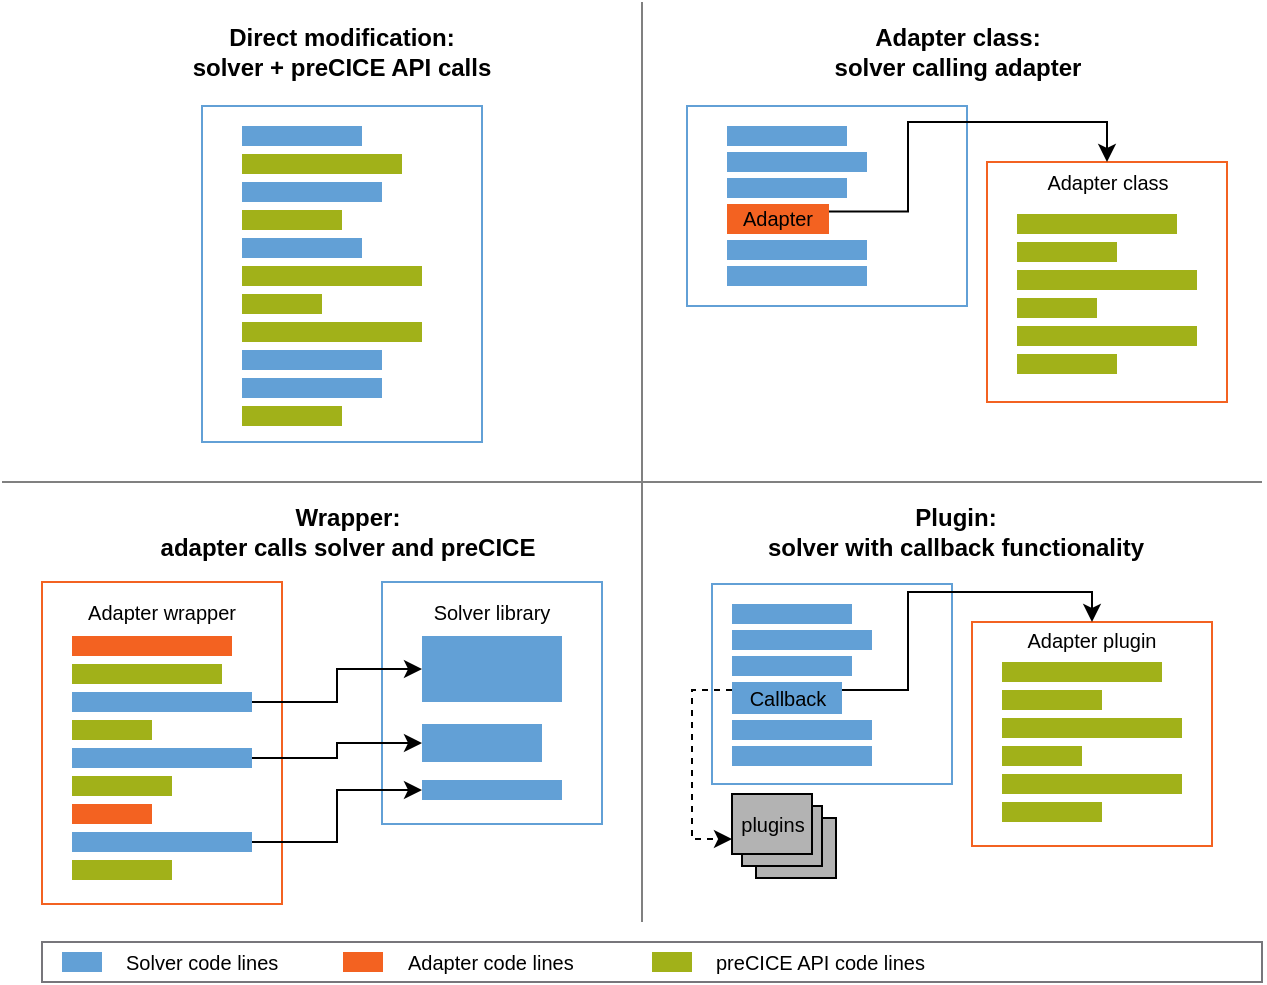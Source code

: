 <mxfile version="27.1.6">
  <diagram id="naa_YGCs2bm0aunMuVge" name="Page-1">
    <mxGraphModel dx="1389" dy="779" grid="1" gridSize="10" guides="1" tooltips="1" connect="1" arrows="1" fold="1" page="1" pageScale="1" pageWidth="850" pageHeight="1100" math="0" shadow="0">
      <root>
        <mxCell id="0" />
        <mxCell id="1" parent="0" />
        <mxCell id="hO5_n6e-DhKpbNlHHBjC-3" value="" style="group" parent="1" vertex="1" connectable="0">
          <mxGeometry x="220" y="232" width="140" height="168" as="geometry" />
        </mxCell>
        <mxCell id="RRKZJ2GyWsxU2LrKrGIv-1" value="" style="rounded=0;whiteSpace=wrap;html=1;strokeColor=#62A0D6;" parent="hO5_n6e-DhKpbNlHHBjC-3" vertex="1">
          <mxGeometry width="140" height="168" as="geometry" />
        </mxCell>
        <mxCell id="RRKZJ2GyWsxU2LrKrGIv-2" value="" style="rounded=0;whiteSpace=wrap;html=1;strokeColor=none;fillColor=#A1B119;" parent="hO5_n6e-DhKpbNlHHBjC-3" vertex="1">
          <mxGeometry x="20" y="80" width="90" height="10" as="geometry" />
        </mxCell>
        <mxCell id="RRKZJ2GyWsxU2LrKrGIv-3" value="" style="rounded=0;whiteSpace=wrap;html=1;strokeColor=none;fillColor=#62A0D6;" parent="hO5_n6e-DhKpbNlHHBjC-3" vertex="1">
          <mxGeometry x="20" y="10" width="60" height="10" as="geometry" />
        </mxCell>
        <mxCell id="RRKZJ2GyWsxU2LrKrGIv-4" value="" style="rounded=0;whiteSpace=wrap;html=1;strokeColor=none;fillColor=#62A0D6;" parent="hO5_n6e-DhKpbNlHHBjC-3" vertex="1">
          <mxGeometry x="20" y="38" width="70" height="10" as="geometry" />
        </mxCell>
        <mxCell id="RRKZJ2GyWsxU2LrKrGIv-5" value="" style="rounded=0;whiteSpace=wrap;html=1;strokeColor=none;fillColor=#62A0D6;" parent="hO5_n6e-DhKpbNlHHBjC-3" vertex="1">
          <mxGeometry x="20" y="66" width="60" height="10" as="geometry" />
        </mxCell>
        <mxCell id="RRKZJ2GyWsxU2LrKrGIv-7" value="" style="rounded=0;whiteSpace=wrap;html=1;strokeColor=none;fillColor=#62A0D6;" parent="hO5_n6e-DhKpbNlHHBjC-3" vertex="1">
          <mxGeometry x="20" y="122" width="70" height="10" as="geometry" />
        </mxCell>
        <mxCell id="RRKZJ2GyWsxU2LrKrGIv-8" value="" style="rounded=0;whiteSpace=wrap;html=1;strokeColor=none;fillColor=#62A0D6;" parent="hO5_n6e-DhKpbNlHHBjC-3" vertex="1">
          <mxGeometry x="20" y="136" width="70" height="10" as="geometry" />
        </mxCell>
        <mxCell id="RRKZJ2GyWsxU2LrKrGIv-9" value="" style="rounded=0;whiteSpace=wrap;html=1;strokeColor=none;fillColor=#A1B119;" parent="hO5_n6e-DhKpbNlHHBjC-3" vertex="1">
          <mxGeometry x="20" y="24" width="80" height="10" as="geometry" />
        </mxCell>
        <mxCell id="RRKZJ2GyWsxU2LrKrGIv-10" value="" style="rounded=0;whiteSpace=wrap;html=1;strokeColor=none;fillColor=#A1B119;" parent="hO5_n6e-DhKpbNlHHBjC-3" vertex="1">
          <mxGeometry x="20" y="52" width="50" height="10" as="geometry" />
        </mxCell>
        <mxCell id="RRKZJ2GyWsxU2LrKrGIv-13" value="" style="rounded=0;whiteSpace=wrap;html=1;strokeColor=none;fillColor=#A1B119;" parent="hO5_n6e-DhKpbNlHHBjC-3" vertex="1">
          <mxGeometry x="20" y="94" width="40" height="10" as="geometry" />
        </mxCell>
        <mxCell id="RRKZJ2GyWsxU2LrKrGIv-14" value="" style="rounded=0;whiteSpace=wrap;html=1;strokeColor=none;fillColor=#A1B119;" parent="hO5_n6e-DhKpbNlHHBjC-3" vertex="1">
          <mxGeometry x="20" y="108" width="90" height="10" as="geometry" />
        </mxCell>
        <mxCell id="RRKZJ2GyWsxU2LrKrGIv-15" value="" style="rounded=0;whiteSpace=wrap;html=1;strokeColor=none;fillColor=#A1B119;" parent="hO5_n6e-DhKpbNlHHBjC-3" vertex="1">
          <mxGeometry x="20" y="150" width="50" height="10" as="geometry" />
        </mxCell>
        <mxCell id="dU-f3JVg-k6u3ww8uDSU-36" value="" style="endArrow=none;html=1;rounded=0;strokeColor=#808080;" edge="1" parent="1">
          <mxGeometry width="50" height="50" relative="1" as="geometry">
            <mxPoint x="120" y="420" as="sourcePoint" />
            <mxPoint x="750" y="420" as="targetPoint" />
          </mxGeometry>
        </mxCell>
        <mxCell id="dU-f3JVg-k6u3ww8uDSU-37" value="" style="endArrow=none;html=1;rounded=0;strokeColor=#808080;" edge="1" parent="1">
          <mxGeometry width="50" height="50" relative="1" as="geometry">
            <mxPoint x="440" y="640" as="sourcePoint" />
            <mxPoint x="440" y="180" as="targetPoint" />
          </mxGeometry>
        </mxCell>
        <mxCell id="dU-f3JVg-k6u3ww8uDSU-38" value="Direct modification:&lt;br&gt;solver + preCICE API calls" style="text;html=1;align=center;verticalAlign=middle;whiteSpace=wrap;rounded=0;fontStyle=1" vertex="1" parent="1">
          <mxGeometry x="210" y="190" width="160" height="30" as="geometry" />
        </mxCell>
        <mxCell id="dU-f3JVg-k6u3ww8uDSU-39" value="Adapter class:&lt;br&gt;solver calling adapter" style="text;html=1;align=center;verticalAlign=middle;whiteSpace=wrap;rounded=0;fontStyle=1" vertex="1" parent="1">
          <mxGeometry x="517.5" y="190" width="160" height="30" as="geometry" />
        </mxCell>
        <mxCell id="dU-f3JVg-k6u3ww8uDSU-40" value="Plugin:&lt;br&gt;solver with callback functionality" style="text;html=1;align=center;verticalAlign=middle;whiteSpace=wrap;rounded=0;fontStyle=1" vertex="1" parent="1">
          <mxGeometry x="499.38" y="430" width="196.25" height="30" as="geometry" />
        </mxCell>
        <mxCell id="dU-f3JVg-k6u3ww8uDSU-42" value="" style="rounded=0;whiteSpace=wrap;html=1;strokeColor=#62A0D6;" vertex="1" parent="1">
          <mxGeometry x="310" y="470" width="110" height="121" as="geometry" />
        </mxCell>
        <mxCell id="dU-f3JVg-k6u3ww8uDSU-43" value="" style="rounded=0;whiteSpace=wrap;html=1;strokeColor=#F36221;" vertex="1" parent="1">
          <mxGeometry x="140" y="470" width="120" height="161" as="geometry" />
        </mxCell>
        <mxCell id="dU-f3JVg-k6u3ww8uDSU-45" value="" style="rounded=0;whiteSpace=wrap;html=1;strokeColor=none;fillColor=#62A0D6;" vertex="1" parent="1">
          <mxGeometry x="330" y="497" width="70" height="33" as="geometry" />
        </mxCell>
        <mxCell id="dU-f3JVg-k6u3ww8uDSU-49" value="" style="rounded=0;whiteSpace=wrap;html=1;strokeColor=none;fillColor=#62A0D6;" vertex="1" parent="1">
          <mxGeometry x="330" y="569" width="70" height="10" as="geometry" />
        </mxCell>
        <mxCell id="dU-f3JVg-k6u3ww8uDSU-52" value="" style="rounded=0;whiteSpace=wrap;html=1;strokeColor=none;fillColor=#F36221;" vertex="1" parent="1">
          <mxGeometry x="155" y="497" width="80" height="10" as="geometry" />
        </mxCell>
        <mxCell id="dU-f3JVg-k6u3ww8uDSU-53" value="" style="rounded=0;whiteSpace=wrap;html=1;strokeColor=none;fillColor=#A1B119;" vertex="1" parent="1">
          <mxGeometry x="155" y="511" width="75" height="10" as="geometry" />
        </mxCell>
        <mxCell id="dU-f3JVg-k6u3ww8uDSU-69" style="edgeStyle=orthogonalEdgeStyle;rounded=0;orthogonalLoop=1;jettySize=auto;html=1;exitX=1;exitY=0.5;exitDx=0;exitDy=0;entryX=0;entryY=0.5;entryDx=0;entryDy=0;" edge="1" parent="1" source="dU-f3JVg-k6u3ww8uDSU-54" target="dU-f3JVg-k6u3ww8uDSU-45">
          <mxGeometry relative="1" as="geometry" />
        </mxCell>
        <mxCell id="dU-f3JVg-k6u3ww8uDSU-54" value="" style="rounded=0;whiteSpace=wrap;html=1;strokeColor=none;fillColor=#62A0D6;" vertex="1" parent="1">
          <mxGeometry x="155" y="525" width="90" height="10" as="geometry" />
        </mxCell>
        <mxCell id="dU-f3JVg-k6u3ww8uDSU-55" value="" style="rounded=0;whiteSpace=wrap;html=1;strokeColor=none;fillColor=#A1B119;" vertex="1" parent="1">
          <mxGeometry x="155" y="539" width="40" height="10" as="geometry" />
        </mxCell>
        <mxCell id="dU-f3JVg-k6u3ww8uDSU-70" style="edgeStyle=orthogonalEdgeStyle;rounded=0;orthogonalLoop=1;jettySize=auto;html=1;exitX=1;exitY=0.5;exitDx=0;exitDy=0;entryX=0;entryY=0.5;entryDx=0;entryDy=0;" edge="1" parent="1" source="dU-f3JVg-k6u3ww8uDSU-56" target="dU-f3JVg-k6u3ww8uDSU-65">
          <mxGeometry relative="1" as="geometry">
            <mxPoint x="330" y="560" as="targetPoint" />
          </mxGeometry>
        </mxCell>
        <mxCell id="dU-f3JVg-k6u3ww8uDSU-56" value="" style="rounded=0;whiteSpace=wrap;html=1;strokeColor=none;fillColor=#62A0D6;" vertex="1" parent="1">
          <mxGeometry x="155" y="553" width="90" height="10" as="geometry" />
        </mxCell>
        <mxCell id="dU-f3JVg-k6u3ww8uDSU-57" value="" style="rounded=0;whiteSpace=wrap;html=1;strokeColor=none;fillColor=#A1B119;" vertex="1" parent="1">
          <mxGeometry x="155" y="567" width="50" height="10" as="geometry" />
        </mxCell>
        <mxCell id="dU-f3JVg-k6u3ww8uDSU-58" value="Adapter wrapper" style="text;html=1;strokeColor=none;fillColor=none;align=center;verticalAlign=middle;whiteSpace=wrap;rounded=0;fontSize=10;" vertex="1" parent="1">
          <mxGeometry x="162" y="480" width="76" height="10" as="geometry" />
        </mxCell>
        <mxCell id="dU-f3JVg-k6u3ww8uDSU-62" value="" style="rounded=0;whiteSpace=wrap;html=1;strokeColor=none;fillColor=#A1B119;" vertex="1" parent="1">
          <mxGeometry x="155" y="609" width="50" height="10" as="geometry" />
        </mxCell>
        <mxCell id="dU-f3JVg-k6u3ww8uDSU-71" style="edgeStyle=orthogonalEdgeStyle;rounded=0;orthogonalLoop=1;jettySize=auto;html=1;exitX=1;exitY=0.5;exitDx=0;exitDy=0;entryX=0;entryY=0.5;entryDx=0;entryDy=0;" edge="1" parent="1" source="dU-f3JVg-k6u3ww8uDSU-63" target="dU-f3JVg-k6u3ww8uDSU-49">
          <mxGeometry relative="1" as="geometry" />
        </mxCell>
        <mxCell id="dU-f3JVg-k6u3ww8uDSU-63" value="" style="rounded=0;whiteSpace=wrap;html=1;strokeColor=none;fillColor=#62A0D6;" vertex="1" parent="1">
          <mxGeometry x="155" y="595" width="90" height="10" as="geometry" />
        </mxCell>
        <mxCell id="dU-f3JVg-k6u3ww8uDSU-64" value="" style="rounded=0;whiteSpace=wrap;html=1;strokeColor=none;fillColor=#F36221;" vertex="1" parent="1">
          <mxGeometry x="155" y="581" width="40" height="10" as="geometry" />
        </mxCell>
        <mxCell id="dU-f3JVg-k6u3ww8uDSU-65" value="" style="rounded=0;whiteSpace=wrap;html=1;strokeColor=none;fillColor=#62A0D6;" vertex="1" parent="1">
          <mxGeometry x="330" y="541" width="60" height="19" as="geometry" />
        </mxCell>
        <mxCell id="RRKZJ2GyWsxU2LrKrGIv-16" value="" style="rounded=0;whiteSpace=wrap;html=1;strokeColor=#62A0D6;" parent="1" vertex="1">
          <mxGeometry x="462.5" y="232" width="140" height="100" as="geometry" />
        </mxCell>
        <mxCell id="RRKZJ2GyWsxU2LrKrGIv-17" value="" style="rounded=0;whiteSpace=wrap;html=1;strokeColor=#F36221;" parent="1" vertex="1">
          <mxGeometry x="612.5" y="260" width="120" height="120" as="geometry" />
        </mxCell>
        <mxCell id="RRKZJ2GyWsxU2LrKrGIv-18" value="" style="rounded=0;whiteSpace=wrap;html=1;strokeColor=none;fillColor=#62A0D6;" parent="1" vertex="1">
          <mxGeometry x="482.5" y="242" width="60" height="10" as="geometry" />
        </mxCell>
        <mxCell id="RRKZJ2GyWsxU2LrKrGIv-19" value="" style="rounded=0;whiteSpace=wrap;html=1;strokeColor=none;fillColor=#62A0D6;" parent="1" vertex="1">
          <mxGeometry x="482.5" y="255" width="70" height="10" as="geometry" />
        </mxCell>
        <mxCell id="RRKZJ2GyWsxU2LrKrGIv-20" value="" style="rounded=0;whiteSpace=wrap;html=1;strokeColor=none;fillColor=#62A0D6;" parent="1" vertex="1">
          <mxGeometry x="482.5" y="268" width="60" height="10" as="geometry" />
        </mxCell>
        <mxCell id="RRKZJ2GyWsxU2LrKrGIv-21" value="" style="rounded=0;whiteSpace=wrap;html=1;strokeColor=none;fillColor=#62A0D6;" parent="1" vertex="1">
          <mxGeometry x="482.5" y="299" width="70" height="10" as="geometry" />
        </mxCell>
        <mxCell id="RRKZJ2GyWsxU2LrKrGIv-22" value="" style="rounded=0;whiteSpace=wrap;html=1;strokeColor=none;fillColor=#62A0D6;" parent="1" vertex="1">
          <mxGeometry x="482.5" y="312" width="70" height="10" as="geometry" />
        </mxCell>
        <mxCell id="RRKZJ2GyWsxU2LrKrGIv-31" style="edgeStyle=orthogonalEdgeStyle;rounded=0;orthogonalLoop=1;jettySize=auto;html=1;entryX=0.5;entryY=0;entryDx=0;entryDy=0;exitX=1;exitY=0.25;exitDx=0;exitDy=0;" parent="1" source="RRKZJ2GyWsxU2LrKrGIv-23" target="RRKZJ2GyWsxU2LrKrGIv-17" edge="1">
          <mxGeometry relative="1" as="geometry">
            <mxPoint x="531.5" y="286" as="sourcePoint" />
          </mxGeometry>
        </mxCell>
        <mxCell id="RRKZJ2GyWsxU2LrKrGIv-23" value="" style="rounded=0;whiteSpace=wrap;html=1;strokeColor=none;fillColor=#F36221;" parent="1" vertex="1">
          <mxGeometry x="482.5" y="281" width="51" height="15" as="geometry" />
        </mxCell>
        <mxCell id="RRKZJ2GyWsxU2LrKrGIv-24" value="" style="rounded=0;whiteSpace=wrap;html=1;strokeColor=none;fillColor=#A1B119;" parent="1" vertex="1">
          <mxGeometry x="627.5" y="286" width="80" height="10" as="geometry" />
        </mxCell>
        <mxCell id="RRKZJ2GyWsxU2LrKrGIv-25" value="" style="rounded=0;whiteSpace=wrap;html=1;strokeColor=none;fillColor=#A1B119;" parent="1" vertex="1">
          <mxGeometry x="627.5" y="300" width="50" height="10" as="geometry" />
        </mxCell>
        <mxCell id="RRKZJ2GyWsxU2LrKrGIv-26" value="" style="rounded=0;whiteSpace=wrap;html=1;strokeColor=none;fillColor=#A1B119;" parent="1" vertex="1">
          <mxGeometry x="627.5" y="314" width="90" height="10" as="geometry" />
        </mxCell>
        <mxCell id="RRKZJ2GyWsxU2LrKrGIv-27" value="" style="rounded=0;whiteSpace=wrap;html=1;strokeColor=none;fillColor=#A1B119;" parent="1" vertex="1">
          <mxGeometry x="627.5" y="328" width="40" height="10" as="geometry" />
        </mxCell>
        <mxCell id="RRKZJ2GyWsxU2LrKrGIv-28" value="" style="rounded=0;whiteSpace=wrap;html=1;strokeColor=none;fillColor=#A1B119;" parent="1" vertex="1">
          <mxGeometry x="627.5" y="342" width="90" height="10" as="geometry" />
        </mxCell>
        <mxCell id="RRKZJ2GyWsxU2LrKrGIv-29" value="" style="rounded=0;whiteSpace=wrap;html=1;strokeColor=none;fillColor=#A1B119;" parent="1" vertex="1">
          <mxGeometry x="627.5" y="356" width="50" height="10" as="geometry" />
        </mxCell>
        <mxCell id="RRKZJ2GyWsxU2LrKrGIv-55" value="&lt;font style=&quot;font-size: 10px;&quot;&gt;Adapter&amp;nbsp;&lt;/font&gt;&lt;font style=&quot;font-size: 10px;&quot;&gt;class&lt;/font&gt;" style="text;html=1;strokeColor=none;fillColor=none;align=center;verticalAlign=middle;whiteSpace=wrap;rounded=0;fontSize=10;" parent="1" vertex="1">
          <mxGeometry x="628.75" y="265" width="87.5" height="10" as="geometry" />
        </mxCell>
        <mxCell id="RRKZJ2GyWsxU2LrKrGIv-72" value="&lt;font style=&quot;font-size: 10px;&quot;&gt;Adapter&lt;br style=&quot;font-size: 10px;&quot;&gt;&lt;/font&gt;" style="text;html=1;strokeColor=none;fillColor=none;align=center;verticalAlign=middle;whiteSpace=wrap;rounded=0;fontSize=10;" parent="1" vertex="1">
          <mxGeometry x="477.5" y="279.5" width="60" height="17" as="geometry" />
        </mxCell>
        <mxCell id="dU-f3JVg-k6u3ww8uDSU-66" value="Solver library" style="text;html=1;strokeColor=none;fillColor=none;align=center;verticalAlign=middle;whiteSpace=wrap;rounded=0;fontSize=10;" vertex="1" parent="1">
          <mxGeometry x="327" y="480" width="76" height="10" as="geometry" />
        </mxCell>
        <mxCell id="dU-f3JVg-k6u3ww8uDSU-77" value="" style="group" vertex="1" connectable="0" parent="1">
          <mxGeometry x="470" y="471" width="255" height="169" as="geometry" />
        </mxCell>
        <mxCell id="RRKZJ2GyWsxU2LrKrGIv-66" value="" style="rounded=0;whiteSpace=wrap;html=1;strokeColor=#000000;fillColor=#B3B3B3;" parent="dU-f3JVg-k6u3ww8uDSU-77" vertex="1">
          <mxGeometry x="27" y="117" width="40" height="30" as="geometry" />
        </mxCell>
        <mxCell id="RRKZJ2GyWsxU2LrKrGIv-65" value="" style="rounded=0;whiteSpace=wrap;html=1;strokeColor=#000000;fillColor=#B3B3B3;" parent="dU-f3JVg-k6u3ww8uDSU-77" vertex="1">
          <mxGeometry x="20" y="111" width="40" height="30" as="geometry" />
        </mxCell>
        <mxCell id="RRKZJ2GyWsxU2LrKrGIv-33" value="" style="rounded=0;whiteSpace=wrap;html=1;strokeColor=#62A0D6;" parent="dU-f3JVg-k6u3ww8uDSU-77" vertex="1">
          <mxGeometry x="5" width="120" height="100" as="geometry" />
        </mxCell>
        <mxCell id="RRKZJ2GyWsxU2LrKrGIv-34" value="" style="rounded=0;whiteSpace=wrap;html=1;strokeColor=none;fillColor=#62A0D6;" parent="dU-f3JVg-k6u3ww8uDSU-77" vertex="1">
          <mxGeometry x="15" y="10" width="60" height="10" as="geometry" />
        </mxCell>
        <mxCell id="RRKZJ2GyWsxU2LrKrGIv-35" value="" style="rounded=0;whiteSpace=wrap;html=1;strokeColor=none;fillColor=#62A0D6;" parent="dU-f3JVg-k6u3ww8uDSU-77" vertex="1">
          <mxGeometry x="15" y="23" width="70" height="10" as="geometry" />
        </mxCell>
        <mxCell id="RRKZJ2GyWsxU2LrKrGIv-36" value="" style="rounded=0;whiteSpace=wrap;html=1;strokeColor=none;fillColor=#62A0D6;" parent="dU-f3JVg-k6u3ww8uDSU-77" vertex="1">
          <mxGeometry x="15" y="36" width="60" height="10" as="geometry" />
        </mxCell>
        <mxCell id="RRKZJ2GyWsxU2LrKrGIv-37" value="" style="rounded=0;whiteSpace=wrap;html=1;strokeColor=none;fillColor=#62A0D6;" parent="dU-f3JVg-k6u3ww8uDSU-77" vertex="1">
          <mxGeometry x="15" y="68" width="70" height="10" as="geometry" />
        </mxCell>
        <mxCell id="RRKZJ2GyWsxU2LrKrGIv-38" value="" style="rounded=0;whiteSpace=wrap;html=1;strokeColor=none;fillColor=#62A0D6;" parent="dU-f3JVg-k6u3ww8uDSU-77" vertex="1">
          <mxGeometry x="15" y="81" width="70" height="10" as="geometry" />
        </mxCell>
        <mxCell id="RRKZJ2GyWsxU2LrKrGIv-39" value="" style="rounded=0;whiteSpace=wrap;html=1;strokeColor=none;fillColor=#62A0D6;" parent="dU-f3JVg-k6u3ww8uDSU-77" vertex="1">
          <mxGeometry x="15" y="49" width="55" height="16" as="geometry" />
        </mxCell>
        <mxCell id="RRKZJ2GyWsxU2LrKrGIv-41" value="" style="rounded=0;whiteSpace=wrap;html=1;strokeColor=#000000;fillColor=#B3B3B3;" parent="dU-f3JVg-k6u3ww8uDSU-77" vertex="1">
          <mxGeometry x="15" y="105" width="40" height="30" as="geometry" />
        </mxCell>
        <mxCell id="RRKZJ2GyWsxU2LrKrGIv-67" style="edgeStyle=orthogonalEdgeStyle;rounded=0;orthogonalLoop=1;jettySize=auto;html=1;exitX=0;exitY=0.25;exitDx=0;exitDy=0;entryX=0;entryY=0.75;entryDx=0;entryDy=0;fontSize=7;dashed=1;" parent="dU-f3JVg-k6u3ww8uDSU-77" source="RRKZJ2GyWsxU2LrKrGIv-39" target="RRKZJ2GyWsxU2LrKrGIv-41" edge="1">
          <mxGeometry relative="1" as="geometry" />
        </mxCell>
        <mxCell id="RRKZJ2GyWsxU2LrKrGIv-44" value="" style="rounded=0;whiteSpace=wrap;html=1;strokeColor=#F36221;" parent="dU-f3JVg-k6u3ww8uDSU-77" vertex="1">
          <mxGeometry x="135" y="19" width="120" height="112" as="geometry" />
        </mxCell>
        <mxCell id="RRKZJ2GyWsxU2LrKrGIv-45" value="" style="rounded=0;whiteSpace=wrap;html=1;strokeColor=none;fillColor=#A1B119;" parent="dU-f3JVg-k6u3ww8uDSU-77" vertex="1">
          <mxGeometry x="150" y="39" width="80" height="10" as="geometry" />
        </mxCell>
        <mxCell id="RRKZJ2GyWsxU2LrKrGIv-46" value="" style="rounded=0;whiteSpace=wrap;html=1;strokeColor=none;fillColor=#A1B119;" parent="dU-f3JVg-k6u3ww8uDSU-77" vertex="1">
          <mxGeometry x="150" y="53" width="50" height="10" as="geometry" />
        </mxCell>
        <mxCell id="RRKZJ2GyWsxU2LrKrGIv-47" value="" style="rounded=0;whiteSpace=wrap;html=1;strokeColor=none;fillColor=#A1B119;" parent="dU-f3JVg-k6u3ww8uDSU-77" vertex="1">
          <mxGeometry x="150" y="67" width="90" height="10" as="geometry" />
        </mxCell>
        <mxCell id="RRKZJ2GyWsxU2LrKrGIv-48" value="" style="rounded=0;whiteSpace=wrap;html=1;strokeColor=none;fillColor=#A1B119;" parent="dU-f3JVg-k6u3ww8uDSU-77" vertex="1">
          <mxGeometry x="150" y="81" width="40" height="10" as="geometry" />
        </mxCell>
        <mxCell id="RRKZJ2GyWsxU2LrKrGIv-49" value="" style="rounded=0;whiteSpace=wrap;html=1;strokeColor=none;fillColor=#A1B119;" parent="dU-f3JVg-k6u3ww8uDSU-77" vertex="1">
          <mxGeometry x="150" y="95" width="90" height="10" as="geometry" />
        </mxCell>
        <mxCell id="RRKZJ2GyWsxU2LrKrGIv-50" value="" style="rounded=0;whiteSpace=wrap;html=1;strokeColor=none;fillColor=#A1B119;" parent="dU-f3JVg-k6u3ww8uDSU-77" vertex="1">
          <mxGeometry x="150" y="109" width="50" height="10" as="geometry" />
        </mxCell>
        <mxCell id="RRKZJ2GyWsxU2LrKrGIv-51" style="edgeStyle=orthogonalEdgeStyle;rounded=0;orthogonalLoop=1;jettySize=auto;html=1;exitX=1;exitY=0.25;exitDx=0;exitDy=0;entryX=0.5;entryY=0;entryDx=0;entryDy=0;" parent="dU-f3JVg-k6u3ww8uDSU-77" source="RRKZJ2GyWsxU2LrKrGIv-39" target="RRKZJ2GyWsxU2LrKrGIv-44" edge="1">
          <mxGeometry x="475" y="487" as="geometry">
            <Array as="points">
              <mxPoint x="103" y="53" />
              <mxPoint x="103" y="4" />
              <mxPoint x="195" y="4" />
            </Array>
          </mxGeometry>
        </mxCell>
        <mxCell id="RRKZJ2GyWsxU2LrKrGIv-56" value="&lt;font style=&quot;font-size: 10px;&quot;&gt;Adapter&amp;nbsp;&lt;/font&gt;&lt;font style=&quot;font-size: 10px;&quot;&gt;plugin&lt;/font&gt;" style="text;html=1;strokeColor=none;fillColor=none;align=center;verticalAlign=middle;whiteSpace=wrap;rounded=0;fontSize=10;" parent="dU-f3JVg-k6u3ww8uDSU-77" vertex="1">
          <mxGeometry x="155" y="23" width="80" height="10" as="geometry" />
        </mxCell>
        <mxCell id="RRKZJ2GyWsxU2LrKrGIv-57" value="&lt;font style=&quot;font-size: 10px;&quot;&gt;plugins&lt;/font&gt;" style="text;html=1;strokeColor=none;fillColor=none;align=center;verticalAlign=middle;whiteSpace=wrap;rounded=0;fontSize=10;" parent="dU-f3JVg-k6u3ww8uDSU-77" vertex="1">
          <mxGeometry x="12.5" y="115" width="45" height="10" as="geometry" />
        </mxCell>
        <mxCell id="RRKZJ2GyWsxU2LrKrGIv-73" value="&lt;font style=&quot;font-size: 10px;&quot;&gt;Callback&lt;/font&gt;" style="text;html=1;strokeColor=none;fillColor=none;align=center;verticalAlign=middle;whiteSpace=wrap;rounded=0;fontSize=10;" parent="dU-f3JVg-k6u3ww8uDSU-77" vertex="1">
          <mxGeometry x="12.5" y="52.25" width="60" height="9.5" as="geometry" />
        </mxCell>
        <mxCell id="dU-f3JVg-k6u3ww8uDSU-78" value="Wrapper:&lt;br&gt;adapter calls solver and preCICE" style="text;html=1;align=center;verticalAlign=middle;whiteSpace=wrap;rounded=0;fontStyle=1" vertex="1" parent="1">
          <mxGeometry x="195" y="430" width="196.25" height="30" as="geometry" />
        </mxCell>
        <mxCell id="dU-f3JVg-k6u3ww8uDSU-79" value="" style="group" vertex="1" connectable="0" parent="1">
          <mxGeometry x="140" y="650" width="610" height="20" as="geometry" />
        </mxCell>
        <mxCell id="dU-f3JVg-k6u3ww8uDSU-27" value="" style="rounded=0;whiteSpace=wrap;html=1;fillColor=default;strokeColor=light-dark(#77767b, #ededed);" vertex="1" parent="dU-f3JVg-k6u3ww8uDSU-79">
          <mxGeometry width="610" height="20" as="geometry" />
        </mxCell>
        <mxCell id="dU-f3JVg-k6u3ww8uDSU-20" value="" style="group" vertex="1" connectable="0" parent="dU-f3JVg-k6u3ww8uDSU-79">
          <mxGeometry x="10" y="3" width="125" height="14" as="geometry" />
        </mxCell>
        <mxCell id="dU-f3JVg-k6u3ww8uDSU-1" value="" style="rounded=0;whiteSpace=wrap;html=1;fillColor=#62A0D6;strokeColor=none;" vertex="1" parent="dU-f3JVg-k6u3ww8uDSU-20">
          <mxGeometry y="2" width="20" height="10" as="geometry" />
        </mxCell>
        <mxCell id="dU-f3JVg-k6u3ww8uDSU-2" value="Solver code lines" style="text;html=1;align=left;verticalAlign=middle;whiteSpace=wrap;rounded=0;fontSize=10;" vertex="1" parent="dU-f3JVg-k6u3ww8uDSU-20">
          <mxGeometry x="30" width="95" height="14" as="geometry" />
        </mxCell>
        <mxCell id="dU-f3JVg-k6u3ww8uDSU-22" value="" style="group" vertex="1" connectable="0" parent="dU-f3JVg-k6u3ww8uDSU-79">
          <mxGeometry x="305" y="3" width="145" height="14" as="geometry" />
        </mxCell>
        <mxCell id="dU-f3JVg-k6u3ww8uDSU-5" value="" style="rounded=0;whiteSpace=wrap;html=1;fillColor=#A1B119;strokeColor=none;" vertex="1" parent="dU-f3JVg-k6u3ww8uDSU-22">
          <mxGeometry y="2" width="20" height="10" as="geometry" />
        </mxCell>
        <mxCell id="dU-f3JVg-k6u3ww8uDSU-6" value="preCICE API code lines" style="text;html=1;align=left;verticalAlign=middle;whiteSpace=wrap;rounded=0;fontSize=10;" vertex="1" parent="dU-f3JVg-k6u3ww8uDSU-22">
          <mxGeometry x="30" width="115" height="14" as="geometry" />
        </mxCell>
        <mxCell id="dU-f3JVg-k6u3ww8uDSU-30" value="" style="group" vertex="1" connectable="0" parent="dU-f3JVg-k6u3ww8uDSU-79">
          <mxGeometry x="150.5" y="3" width="139" height="14" as="geometry" />
        </mxCell>
        <mxCell id="dU-f3JVg-k6u3ww8uDSU-3" value="" style="rounded=0;whiteSpace=wrap;html=1;fillColor=#F36221;strokeColor=none;" vertex="1" parent="dU-f3JVg-k6u3ww8uDSU-30">
          <mxGeometry y="2" width="20" height="10" as="geometry" />
        </mxCell>
        <mxCell id="dU-f3JVg-k6u3ww8uDSU-4" value="Adapter code lines" style="text;html=1;align=left;verticalAlign=middle;whiteSpace=wrap;rounded=0;fontSize=10;" vertex="1" parent="dU-f3JVg-k6u3ww8uDSU-30">
          <mxGeometry x="30" width="109" height="14" as="geometry" />
        </mxCell>
      </root>
    </mxGraphModel>
  </diagram>
</mxfile>
